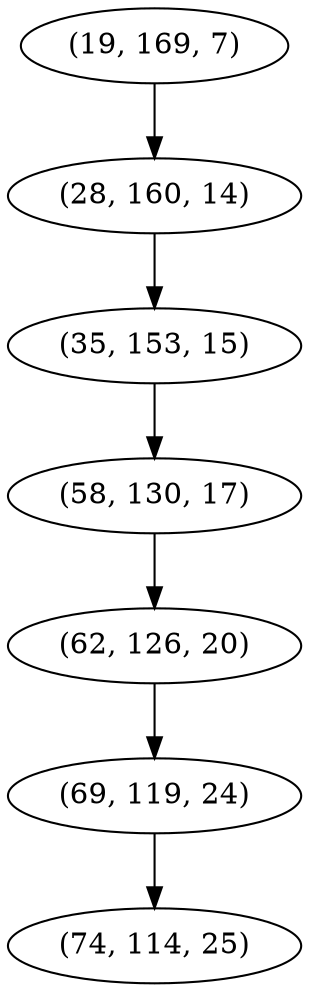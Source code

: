 digraph tree {
    "(19, 169, 7)";
    "(28, 160, 14)";
    "(35, 153, 15)";
    "(58, 130, 17)";
    "(62, 126, 20)";
    "(69, 119, 24)";
    "(74, 114, 25)";
    "(19, 169, 7)" -> "(28, 160, 14)";
    "(28, 160, 14)" -> "(35, 153, 15)";
    "(35, 153, 15)" -> "(58, 130, 17)";
    "(58, 130, 17)" -> "(62, 126, 20)";
    "(62, 126, 20)" -> "(69, 119, 24)";
    "(69, 119, 24)" -> "(74, 114, 25)";
}
